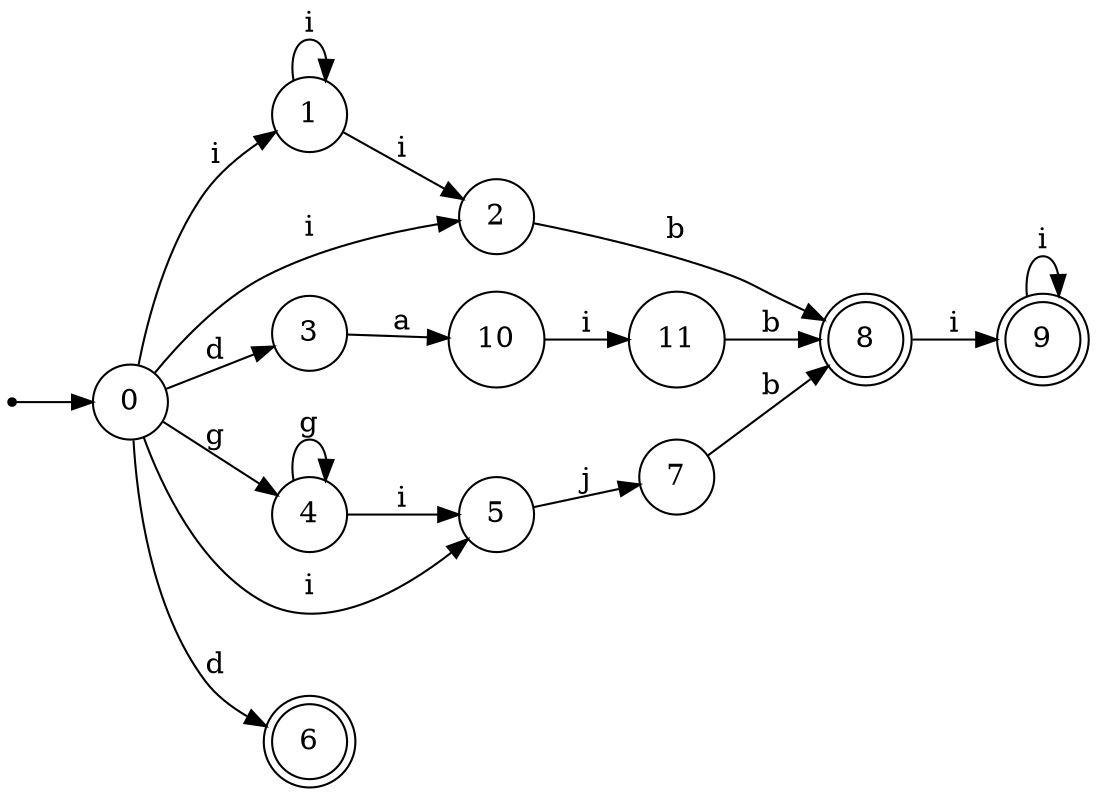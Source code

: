 digraph finite_state_machine {
rankdir=LR;
size="20,20";
node [shape = point]; "dummy0"
node [shape = circle]; "0";
"dummy0" -> "0";
node [shape = circle]; "1";
node [shape = circle]; "2";
node [shape = circle]; "3";
node [shape = circle]; "4";
node [shape = circle]; "5";
node [shape = doublecircle]; "6";node [shape = circle]; "7";
node [shape = doublecircle]; "8";node [shape = doublecircle]; "9";node [shape = circle]; "10";
node [shape = circle]; "11";
"0" -> "1" [label = "i"];
 "0" -> "2" [label = "i"];
 "0" -> "5" [label = "i"];
 "0" -> "3" [label = "d"];
 "0" -> "6" [label = "d"];
 "0" -> "4" [label = "g"];
 "5" -> "7" [label = "j"];
 "7" -> "8" [label = "b"];
 "8" -> "9" [label = "i"];
 "9" -> "9" [label = "i"];
 "4" -> "4" [label = "g"];
 "4" -> "5" [label = "i"];
 "3" -> "10" [label = "a"];
 "10" -> "11" [label = "i"];
 "11" -> "8" [label = "b"];
 "2" -> "8" [label = "b"];
 "1" -> "1" [label = "i"];
 "1" -> "2" [label = "i"];
 }
